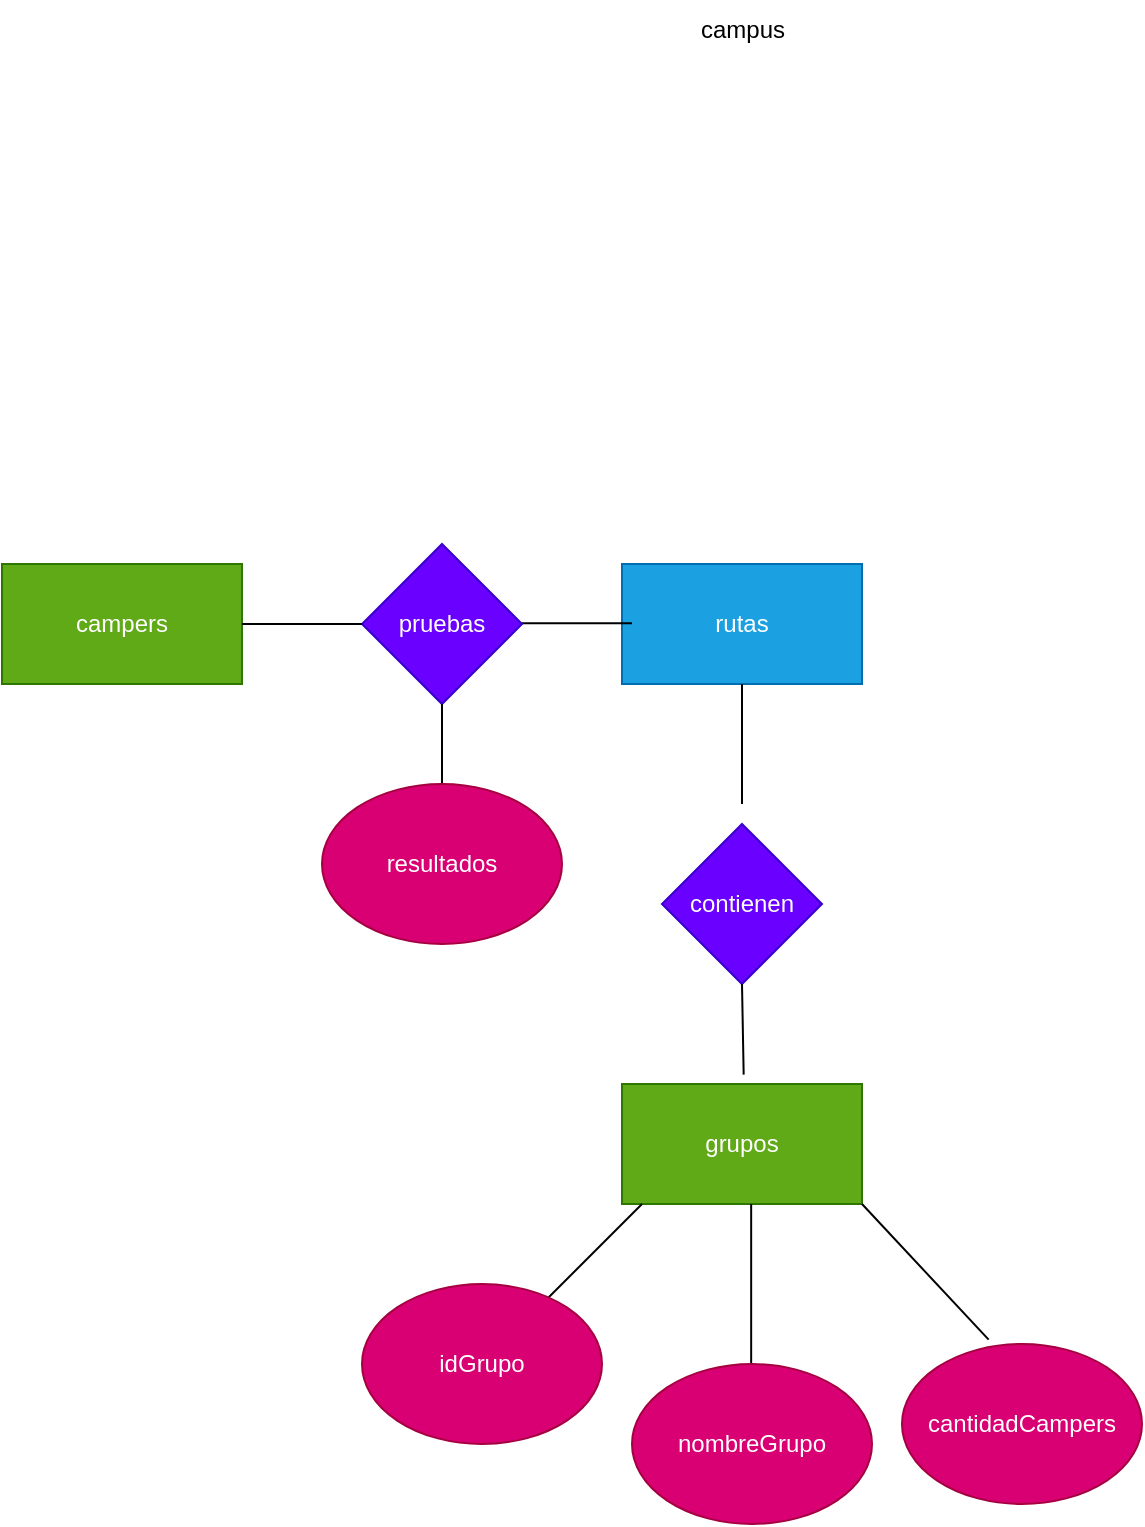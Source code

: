 <mxfile version="21.3.6" type="github">
  <diagram id="R2lEEEUBdFMjLlhIrx00" name="Page-1">
    <mxGraphModel dx="1195" dy="663" grid="1" gridSize="10" guides="1" tooltips="1" connect="1" arrows="1" fold="1" page="1" pageScale="1" pageWidth="850" pageHeight="1100" math="0" shadow="0" extFonts="Permanent Marker^https://fonts.googleapis.com/css?family=Permanent+Marker">
      <root>
        <mxCell id="0" />
        <mxCell id="1" parent="0" />
        <mxCell id="xLcOz8DeJjvuQbrTK_A3-40" style="edgeStyle=orthogonalEdgeStyle;rounded=0;orthogonalLoop=1;jettySize=auto;html=1;exitX=1;exitY=0;exitDx=0;exitDy=0;" edge="1" parent="1" source="xLcOz8DeJjvuQbrTK_A3-21">
          <mxGeometry relative="1" as="geometry">
            <mxPoint x="410" y="510" as="targetPoint" />
          </mxGeometry>
        </mxCell>
        <mxCell id="xLcOz8DeJjvuQbrTK_A3-21" value="contienen" style="rhombus;whiteSpace=wrap;html=1;fillColor=#6a00ff;fontColor=#ffffff;strokeColor=#3700CC;" vertex="1" parent="1">
          <mxGeometry x="360" y="480" width="80" height="80" as="geometry" />
        </mxCell>
        <mxCell id="xLcOz8DeJjvuQbrTK_A3-22" value="rutas" style="rounded=0;whiteSpace=wrap;html=1;fillColor=#1ba1e2;fontColor=#ffffff;strokeColor=#006EAF;" vertex="1" parent="1">
          <mxGeometry x="340" y="350" width="120" height="60" as="geometry" />
        </mxCell>
        <mxCell id="xLcOz8DeJjvuQbrTK_A3-23" value="campus" style="text;html=1;align=center;verticalAlign=middle;resizable=0;points=[];autosize=1;strokeColor=none;fillColor=none;" vertex="1" parent="1">
          <mxGeometry x="365" y="68" width="70" height="30" as="geometry" />
        </mxCell>
        <mxCell id="xLcOz8DeJjvuQbrTK_A3-24" value="grupos" style="rounded=0;whiteSpace=wrap;html=1;fillColor=#60a917;fontColor=#ffffff;strokeColor=#2D7600;" vertex="1" parent="1">
          <mxGeometry x="340" y="610" width="120" height="60" as="geometry" />
        </mxCell>
        <mxCell id="xLcOz8DeJjvuQbrTK_A3-25" value="" style="endArrow=none;html=1;rounded=0;" edge="1" parent="1">
          <mxGeometry width="50" height="50" relative="1" as="geometry">
            <mxPoint x="300" y="720" as="sourcePoint" />
            <mxPoint x="350" y="670" as="targetPoint" />
            <Array as="points" />
          </mxGeometry>
        </mxCell>
        <mxCell id="xLcOz8DeJjvuQbrTK_A3-27" value="idGrupo" style="ellipse;whiteSpace=wrap;html=1;fillColor=#d80073;fontColor=#ffffff;strokeColor=#A50040;" vertex="1" parent="1">
          <mxGeometry x="210" y="710" width="120" height="80" as="geometry" />
        </mxCell>
        <mxCell id="xLcOz8DeJjvuQbrTK_A3-28" value="" style="endArrow=none;html=1;rounded=0;" edge="1" parent="1">
          <mxGeometry width="50" height="50" relative="1" as="geometry">
            <mxPoint x="404.58" y="750" as="sourcePoint" />
            <mxPoint x="404.58" y="670" as="targetPoint" />
            <Array as="points" />
          </mxGeometry>
        </mxCell>
        <mxCell id="xLcOz8DeJjvuQbrTK_A3-29" value="nombreGrupo" style="ellipse;whiteSpace=wrap;html=1;fillColor=#d80073;fontColor=#ffffff;strokeColor=#A50040;" vertex="1" parent="1">
          <mxGeometry x="345" y="750" width="120" height="80" as="geometry" />
        </mxCell>
        <mxCell id="xLcOz8DeJjvuQbrTK_A3-30" value="" style="endArrow=none;html=1;rounded=0;entryX=1;entryY=1;entryDx=0;entryDy=0;exitX=0.361;exitY=-0.027;exitDx=0;exitDy=0;exitPerimeter=0;" edge="1" parent="1" source="xLcOz8DeJjvuQbrTK_A3-31" target="xLcOz8DeJjvuQbrTK_A3-24">
          <mxGeometry width="50" height="50" relative="1" as="geometry">
            <mxPoint x="500" y="720" as="sourcePoint" />
            <mxPoint x="515" y="670" as="targetPoint" />
          </mxGeometry>
        </mxCell>
        <mxCell id="xLcOz8DeJjvuQbrTK_A3-31" value="cantidadCampers" style="ellipse;whiteSpace=wrap;html=1;fillColor=#d80073;fontColor=#ffffff;strokeColor=#A50040;" vertex="1" parent="1">
          <mxGeometry x="480" y="740" width="120" height="80" as="geometry" />
        </mxCell>
        <mxCell id="xLcOz8DeJjvuQbrTK_A3-32" value="" style="endArrow=none;html=1;rounded=0;" edge="1" parent="1">
          <mxGeometry width="50" height="50" relative="1" as="geometry">
            <mxPoint x="400" y="470" as="sourcePoint" />
            <mxPoint x="400" y="410" as="targetPoint" />
          </mxGeometry>
        </mxCell>
        <mxCell id="xLcOz8DeJjvuQbrTK_A3-33" value="" style="endArrow=none;html=1;rounded=0;exitX=0.507;exitY=-0.078;exitDx=0;exitDy=0;exitPerimeter=0;" edge="1" parent="1" source="xLcOz8DeJjvuQbrTK_A3-24">
          <mxGeometry width="50" height="50" relative="1" as="geometry">
            <mxPoint x="350" y="610" as="sourcePoint" />
            <mxPoint x="400" y="560" as="targetPoint" />
          </mxGeometry>
        </mxCell>
        <mxCell id="xLcOz8DeJjvuQbrTK_A3-34" value="" style="endArrow=none;html=1;rounded=0;" edge="1" parent="1">
          <mxGeometry width="50" height="50" relative="1" as="geometry">
            <mxPoint x="285" y="379.58" as="sourcePoint" />
            <mxPoint x="345" y="379.58" as="targetPoint" />
          </mxGeometry>
        </mxCell>
        <mxCell id="xLcOz8DeJjvuQbrTK_A3-35" value="pruebas" style="rhombus;whiteSpace=wrap;html=1;fillColor=#6a00ff;fontColor=#ffffff;strokeColor=#3700CC;" vertex="1" parent="1">
          <mxGeometry x="210" y="340" width="80" height="80" as="geometry" />
        </mxCell>
        <mxCell id="xLcOz8DeJjvuQbrTK_A3-36" value="" style="endArrow=none;html=1;rounded=0;" edge="1" parent="1">
          <mxGeometry width="50" height="50" relative="1" as="geometry">
            <mxPoint x="250" y="470" as="sourcePoint" />
            <mxPoint x="250" y="420" as="targetPoint" />
          </mxGeometry>
        </mxCell>
        <mxCell id="xLcOz8DeJjvuQbrTK_A3-37" value="resultados" style="ellipse;whiteSpace=wrap;html=1;fillColor=#d80073;fontColor=#ffffff;strokeColor=#A50040;" vertex="1" parent="1">
          <mxGeometry x="190" y="460" width="120" height="80" as="geometry" />
        </mxCell>
        <mxCell id="xLcOz8DeJjvuQbrTK_A3-38" value="campers" style="rounded=0;whiteSpace=wrap;html=1;fillColor=#60a917;fontColor=#ffffff;strokeColor=#2D7600;" vertex="1" parent="1">
          <mxGeometry x="30" y="350" width="120" height="60" as="geometry" />
        </mxCell>
        <mxCell id="xLcOz8DeJjvuQbrTK_A3-39" value="" style="endArrow=none;html=1;rounded=0;exitX=1;exitY=0.5;exitDx=0;exitDy=0;" edge="1" parent="1" source="xLcOz8DeJjvuQbrTK_A3-38">
          <mxGeometry width="50" height="50" relative="1" as="geometry">
            <mxPoint x="160" y="430" as="sourcePoint" />
            <mxPoint x="210" y="380" as="targetPoint" />
          </mxGeometry>
        </mxCell>
      </root>
    </mxGraphModel>
  </diagram>
</mxfile>
